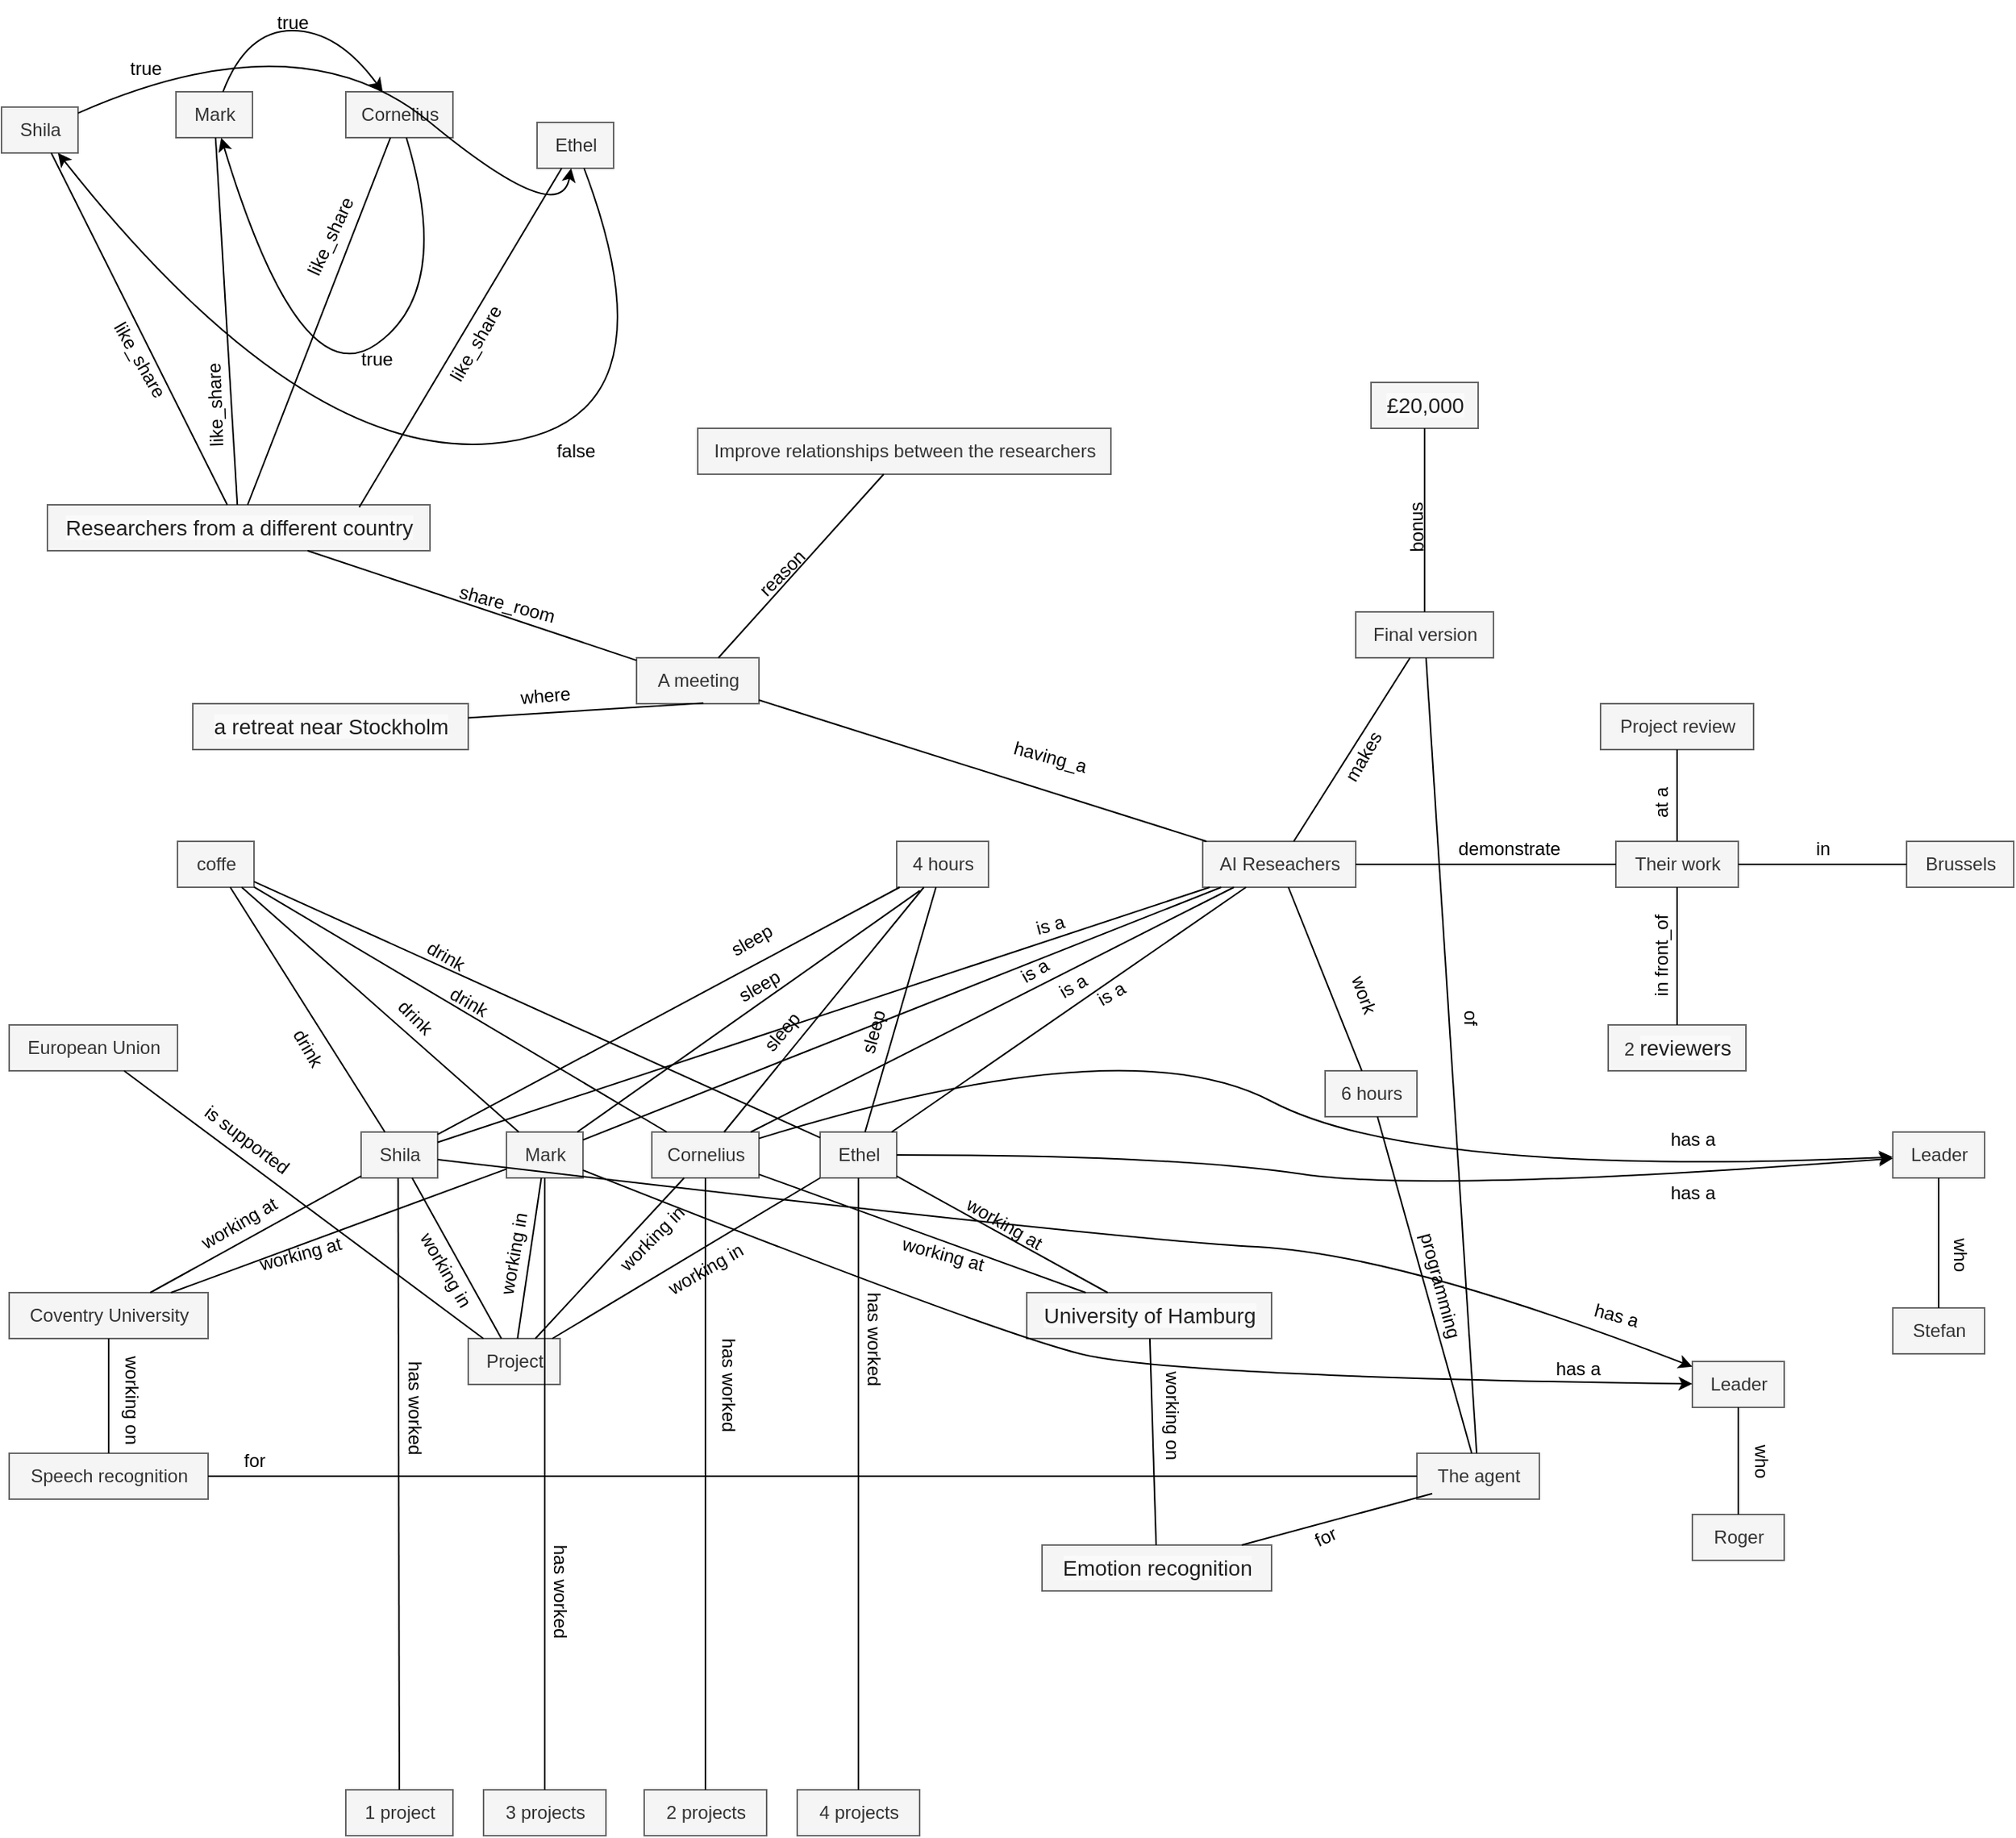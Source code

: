 <mxfile version="20.5.3" type="github">
  <diagram id="FXDxZQZHp6sqd9wIJKdn" name="Página-1">
    <mxGraphModel dx="1038" dy="1742" grid="1" gridSize="10" guides="1" tooltips="1" connect="1" arrows="1" fold="1" page="1" pageScale="1" pageWidth="827" pageHeight="1169" math="0" shadow="0">
      <root>
        <mxCell id="0" />
        <mxCell id="1" parent="0" />
        <mxCell id="Nr0Nqn4sbpoNYPIsYVH4-4" value="Mark" style="text;html=1;resizable=0;autosize=1;align=center;verticalAlign=middle;points=[];fillColor=#f5f5f5;strokeColor=#666666;rounded=0;fontColor=#333333;" parent="1" vertex="1">
          <mxGeometry x="335" y="300" width="50" height="30" as="geometry" />
        </mxCell>
        <mxCell id="Nr0Nqn4sbpoNYPIsYVH4-5" value="Shila" style="text;html=1;resizable=0;autosize=1;align=center;verticalAlign=middle;points=[];fillColor=#f5f5f5;strokeColor=#666666;rounded=0;fontColor=#333333;" parent="1" vertex="1">
          <mxGeometry x="240" y="300" width="50" height="30" as="geometry" />
        </mxCell>
        <mxCell id="Nr0Nqn4sbpoNYPIsYVH4-11" value="Cornelius" style="text;html=1;resizable=0;autosize=1;align=center;verticalAlign=middle;points=[];fillColor=#f5f5f5;strokeColor=#666666;rounded=0;fontColor=#333333;" parent="1" vertex="1">
          <mxGeometry x="430" y="300" width="70" height="30" as="geometry" />
        </mxCell>
        <mxCell id="Nr0Nqn4sbpoNYPIsYVH4-13" value="Ethel" style="text;html=1;resizable=0;autosize=1;align=center;verticalAlign=middle;points=[];fillColor=#f5f5f5;strokeColor=#666666;rounded=0;fontColor=#333333;" parent="1" vertex="1">
          <mxGeometry x="540" y="300" width="50" height="30" as="geometry" />
        </mxCell>
        <mxCell id="Nr0Nqn4sbpoNYPIsYVH4-16" value="Project" style="text;html=1;resizable=0;autosize=1;align=center;verticalAlign=middle;points=[];fillColor=#f5f5f5;strokeColor=#666666;rounded=0;fontColor=#333333;" parent="1" vertex="1">
          <mxGeometry x="310" y="435" width="60" height="30" as="geometry" />
        </mxCell>
        <mxCell id="Nr0Nqn4sbpoNYPIsYVH4-17" value="" style="endArrow=none;html=1;rounded=0;" parent="1" source="Nr0Nqn4sbpoNYPIsYVH4-16" target="Nr0Nqn4sbpoNYPIsYVH4-5" edge="1">
          <mxGeometry width="50" height="50" relative="1" as="geometry">
            <mxPoint x="580" y="525" as="sourcePoint" />
            <mxPoint x="630" y="475" as="targetPoint" />
            <Array as="points" />
          </mxGeometry>
        </mxCell>
        <mxCell id="Nr0Nqn4sbpoNYPIsYVH4-19" value="working in" style="text;html=1;resizable=0;autosize=1;align=center;verticalAlign=middle;points=[];fillColor=none;strokeColor=none;rounded=0;rotation=60;" parent="1" vertex="1">
          <mxGeometry x="255" y="375" width="80" height="30" as="geometry" />
        </mxCell>
        <mxCell id="Nr0Nqn4sbpoNYPIsYVH4-20" value="working in" style="text;html=1;resizable=0;autosize=1;align=center;verticalAlign=middle;points=[];fillColor=none;strokeColor=none;rounded=0;rotation=-80;" parent="1" vertex="1">
          <mxGeometry x="300" y="365" width="80" height="30" as="geometry" />
        </mxCell>
        <mxCell id="Nr0Nqn4sbpoNYPIsYVH4-21" value="working in" style="text;html=1;resizable=0;autosize=1;align=center;verticalAlign=middle;points=[];fillColor=none;strokeColor=none;rounded=0;rotation=-45;" parent="1" vertex="1">
          <mxGeometry x="390" y="355" width="80" height="30" as="geometry" />
        </mxCell>
        <mxCell id="Nr0Nqn4sbpoNYPIsYVH4-22" value="working in" style="text;html=1;resizable=0;autosize=1;align=center;verticalAlign=middle;points=[];fillColor=none;strokeColor=none;rounded=0;rotation=-30;" parent="1" vertex="1">
          <mxGeometry x="425" y="375" width="80" height="30" as="geometry" />
        </mxCell>
        <mxCell id="Nr0Nqn4sbpoNYPIsYVH4-23" value="" style="endArrow=none;html=1;rounded=0;" parent="1" source="Nr0Nqn4sbpoNYPIsYVH4-16" target="Nr0Nqn4sbpoNYPIsYVH4-4" edge="1">
          <mxGeometry width="50" height="50" relative="1" as="geometry">
            <mxPoint x="580" y="525" as="sourcePoint" />
            <mxPoint x="630" y="475" as="targetPoint" />
          </mxGeometry>
        </mxCell>
        <mxCell id="Nr0Nqn4sbpoNYPIsYVH4-24" value="" style="endArrow=none;html=1;rounded=0;" parent="1" source="Nr0Nqn4sbpoNYPIsYVH4-16" target="Nr0Nqn4sbpoNYPIsYVH4-11" edge="1">
          <mxGeometry width="50" height="50" relative="1" as="geometry">
            <mxPoint x="410" y="405" as="sourcePoint" />
            <mxPoint x="400" y="345" as="targetPoint" />
          </mxGeometry>
        </mxCell>
        <mxCell id="Nr0Nqn4sbpoNYPIsYVH4-25" value="" style="endArrow=none;html=1;rounded=0;" parent="1" source="Nr0Nqn4sbpoNYPIsYVH4-16" target="Nr0Nqn4sbpoNYPIsYVH4-13" edge="1">
          <mxGeometry width="50" height="50" relative="1" as="geometry">
            <mxPoint x="413.684" y="415" as="sourcePoint" />
            <mxPoint x="386.316" y="350" as="targetPoint" />
          </mxGeometry>
        </mxCell>
        <mxCell id="Nr0Nqn4sbpoNYPIsYVH4-26" value="European Union" style="text;html=1;resizable=0;autosize=1;align=center;verticalAlign=middle;points=[];fillColor=#f5f5f5;strokeColor=#666666;rounded=0;fontColor=#333333;" parent="1" vertex="1">
          <mxGeometry x="10" y="230" width="110" height="30" as="geometry" />
        </mxCell>
        <mxCell id="Nr0Nqn4sbpoNYPIsYVH4-27" value="" style="endArrow=none;html=1;rounded=0;" parent="1" source="Nr0Nqn4sbpoNYPIsYVH4-16" target="Nr0Nqn4sbpoNYPIsYVH4-26" edge="1">
          <mxGeometry width="50" height="50" relative="1" as="geometry">
            <mxPoint x="580" y="525" as="sourcePoint" />
            <mxPoint x="630" y="475" as="targetPoint" />
          </mxGeometry>
        </mxCell>
        <mxCell id="Nr0Nqn4sbpoNYPIsYVH4-36" value="is supported" style="text;html=1;resizable=0;autosize=1;align=center;verticalAlign=middle;points=[];fillColor=none;strokeColor=none;rounded=0;rotation=37;" parent="1" vertex="1">
          <mxGeometry x="120" y="290" width="90" height="30" as="geometry" />
        </mxCell>
        <mxCell id="Nr0Nqn4sbpoNYPIsYVH4-39" value="coffe" style="text;html=1;resizable=0;autosize=1;align=center;verticalAlign=middle;points=[];fillColor=#f5f5f5;strokeColor=#666666;rounded=0;fontColor=#333333;" parent="1" vertex="1">
          <mxGeometry x="120" y="110" width="50" height="30" as="geometry" />
        </mxCell>
        <mxCell id="Nr0Nqn4sbpoNYPIsYVH4-40" value="4 hours" style="text;html=1;resizable=0;autosize=1;align=center;verticalAlign=middle;points=[];fillColor=#f5f5f5;strokeColor=#666666;rounded=0;fontColor=#333333;" parent="1" vertex="1">
          <mxGeometry x="590" y="110" width="60" height="30" as="geometry" />
        </mxCell>
        <mxCell id="Nr0Nqn4sbpoNYPIsYVH4-41" value="" style="endArrow=none;html=1;rounded=0;" parent="1" source="Nr0Nqn4sbpoNYPIsYVH4-39" target="Nr0Nqn4sbpoNYPIsYVH4-5" edge="1">
          <mxGeometry width="50" height="50" relative="1" as="geometry">
            <mxPoint x="510" y="400" as="sourcePoint" />
            <mxPoint x="560" y="350" as="targetPoint" />
            <Array as="points" />
          </mxGeometry>
        </mxCell>
        <mxCell id="Nr0Nqn4sbpoNYPIsYVH4-42" value="" style="endArrow=none;html=1;rounded=0;" parent="1" source="Nr0Nqn4sbpoNYPIsYVH4-39" target="Nr0Nqn4sbpoNYPIsYVH4-4" edge="1">
          <mxGeometry width="50" height="50" relative="1" as="geometry">
            <mxPoint x="314.375" y="220" as="sourcePoint" />
            <mxPoint x="280.625" y="310" as="targetPoint" />
            <Array as="points" />
          </mxGeometry>
        </mxCell>
        <mxCell id="Nr0Nqn4sbpoNYPIsYVH4-43" value="" style="endArrow=none;html=1;rounded=0;" parent="1" source="Nr0Nqn4sbpoNYPIsYVH4-39" target="Nr0Nqn4sbpoNYPIsYVH4-11" edge="1">
          <mxGeometry width="50" height="50" relative="1" as="geometry">
            <mxPoint x="324.375" y="230" as="sourcePoint" />
            <mxPoint x="290.625" y="320" as="targetPoint" />
            <Array as="points" />
          </mxGeometry>
        </mxCell>
        <mxCell id="Nr0Nqn4sbpoNYPIsYVH4-44" value="" style="endArrow=none;html=1;rounded=0;" parent="1" source="Nr0Nqn4sbpoNYPIsYVH4-39" target="Nr0Nqn4sbpoNYPIsYVH4-13" edge="1">
          <mxGeometry width="50" height="50" relative="1" as="geometry">
            <mxPoint x="334.375" y="240" as="sourcePoint" />
            <mxPoint x="300.625" y="330" as="targetPoint" />
            <Array as="points" />
          </mxGeometry>
        </mxCell>
        <mxCell id="Nr0Nqn4sbpoNYPIsYVH4-45" value="" style="endArrow=none;html=1;rounded=0;" parent="1" source="Nr0Nqn4sbpoNYPIsYVH4-40" target="Nr0Nqn4sbpoNYPIsYVH4-5" edge="1">
          <mxGeometry width="50" height="50" relative="1" as="geometry">
            <mxPoint x="344.375" y="250" as="sourcePoint" />
            <mxPoint x="310.625" y="340" as="targetPoint" />
            <Array as="points" />
          </mxGeometry>
        </mxCell>
        <mxCell id="Nr0Nqn4sbpoNYPIsYVH4-46" value="" style="endArrow=none;html=1;rounded=0;exitX=0.253;exitY=1.073;exitDx=0;exitDy=0;exitPerimeter=0;" parent="1" source="Nr0Nqn4sbpoNYPIsYVH4-40" target="Nr0Nqn4sbpoNYPIsYVH4-4" edge="1">
          <mxGeometry width="50" height="50" relative="1" as="geometry">
            <mxPoint x="354.375" y="260" as="sourcePoint" />
            <mxPoint x="360" y="320" as="targetPoint" />
            <Array as="points" />
          </mxGeometry>
        </mxCell>
        <mxCell id="Nr0Nqn4sbpoNYPIsYVH4-47" value="" style="endArrow=none;html=1;rounded=0;" parent="1" source="Nr0Nqn4sbpoNYPIsYVH4-40" target="Nr0Nqn4sbpoNYPIsYVH4-11" edge="1">
          <mxGeometry width="50" height="50" relative="1" as="geometry">
            <mxPoint x="364.375" y="270" as="sourcePoint" />
            <mxPoint x="330.625" y="360" as="targetPoint" />
            <Array as="points" />
          </mxGeometry>
        </mxCell>
        <mxCell id="Nr0Nqn4sbpoNYPIsYVH4-48" value="" style="endArrow=none;html=1;rounded=0;" parent="1" source="Nr0Nqn4sbpoNYPIsYVH4-40" target="Nr0Nqn4sbpoNYPIsYVH4-13" edge="1">
          <mxGeometry width="50" height="50" relative="1" as="geometry">
            <mxPoint x="374.375" y="280" as="sourcePoint" />
            <mxPoint x="340.625" y="370" as="targetPoint" />
            <Array as="points" />
          </mxGeometry>
        </mxCell>
        <mxCell id="Nr0Nqn4sbpoNYPIsYVH4-50" value="drink" style="text;html=1;resizable=0;autosize=1;align=center;verticalAlign=middle;points=[];fillColor=none;strokeColor=none;rounded=0;rotation=30;" parent="1" vertex="1">
          <mxGeometry x="270" y="170" width="50" height="30" as="geometry" />
        </mxCell>
        <mxCell id="Nr0Nqn4sbpoNYPIsYVH4-51" value="drink" style="text;html=1;resizable=0;autosize=1;align=center;verticalAlign=middle;points=[];fillColor=none;strokeColor=none;rounded=0;rotation=30;" parent="1" vertex="1">
          <mxGeometry x="285" y="200" width="50" height="30" as="geometry" />
        </mxCell>
        <mxCell id="Nr0Nqn4sbpoNYPIsYVH4-52" value="drink" style="text;html=1;resizable=0;autosize=1;align=center;verticalAlign=middle;points=[];fillColor=none;strokeColor=none;rounded=0;rotation=45;" parent="1" vertex="1">
          <mxGeometry x="250" y="210" width="50" height="30" as="geometry" />
        </mxCell>
        <mxCell id="Nr0Nqn4sbpoNYPIsYVH4-53" value="drink" style="text;html=1;resizable=0;autosize=1;align=center;verticalAlign=middle;points=[];fillColor=none;strokeColor=none;rounded=0;rotation=60;" parent="1" vertex="1">
          <mxGeometry x="180" y="230" width="50" height="30" as="geometry" />
        </mxCell>
        <mxCell id="Nr0Nqn4sbpoNYPIsYVH4-54" value="sleep" style="text;html=1;resizable=0;autosize=1;align=center;verticalAlign=middle;points=[];fillColor=none;strokeColor=none;rounded=0;rotation=-30;" parent="1" vertex="1">
          <mxGeometry x="470" y="160" width="50" height="30" as="geometry" />
        </mxCell>
        <mxCell id="Nr0Nqn4sbpoNYPIsYVH4-55" value="sleep" style="text;html=1;resizable=0;autosize=1;align=center;verticalAlign=middle;points=[];fillColor=none;strokeColor=none;rounded=0;rotation=-30;" parent="1" vertex="1">
          <mxGeometry x="475" y="190" width="50" height="30" as="geometry" />
        </mxCell>
        <mxCell id="Nr0Nqn4sbpoNYPIsYVH4-56" value="sleep" style="text;html=1;resizable=0;autosize=1;align=center;verticalAlign=middle;points=[];fillColor=none;strokeColor=none;rounded=0;rotation=-50;" parent="1" vertex="1">
          <mxGeometry x="490" y="220" width="50" height="30" as="geometry" />
        </mxCell>
        <mxCell id="Nr0Nqn4sbpoNYPIsYVH4-57" value="sleep" style="text;html=1;resizable=0;autosize=1;align=center;verticalAlign=middle;points=[];fillColor=none;strokeColor=none;rounded=0;rotation=-75;" parent="1" vertex="1">
          <mxGeometry x="550" y="220" width="50" height="30" as="geometry" />
        </mxCell>
        <mxCell id="Nr0Nqn4sbpoNYPIsYVH4-58" value="Coventry University" style="text;html=1;resizable=0;autosize=1;align=center;verticalAlign=middle;points=[];fillColor=#f5f5f5;strokeColor=#666666;rounded=0;fontColor=#333333;" parent="1" vertex="1">
          <mxGeometry x="10" y="405" width="130" height="30" as="geometry" />
        </mxCell>
        <mxCell id="Nr0Nqn4sbpoNYPIsYVH4-59" value="" style="endArrow=none;html=1;rounded=0;" parent="1" source="Nr0Nqn4sbpoNYPIsYVH4-58" target="Nr0Nqn4sbpoNYPIsYVH4-5" edge="1">
          <mxGeometry width="50" height="50" relative="1" as="geometry">
            <mxPoint x="460" y="310" as="sourcePoint" />
            <mxPoint x="510" y="260" as="targetPoint" />
          </mxGeometry>
        </mxCell>
        <mxCell id="Nr0Nqn4sbpoNYPIsYVH4-60" value="" style="endArrow=none;html=1;rounded=0;" parent="1" source="Nr0Nqn4sbpoNYPIsYVH4-58" target="Nr0Nqn4sbpoNYPIsYVH4-4" edge="1">
          <mxGeometry width="50" height="50" relative="1" as="geometry">
            <mxPoint x="180" y="385" as="sourcePoint" />
            <mxPoint x="250" y="336.719" as="targetPoint" />
          </mxGeometry>
        </mxCell>
        <mxCell id="Nr0Nqn4sbpoNYPIsYVH4-61" value="working at" style="text;html=1;resizable=0;autosize=1;align=center;verticalAlign=middle;points=[];fillColor=none;strokeColor=none;rounded=0;rotation=-15;" parent="1" vertex="1">
          <mxGeometry x="160" y="365" width="80" height="30" as="geometry" />
        </mxCell>
        <mxCell id="Nr0Nqn4sbpoNYPIsYVH4-62" value="working at" style="text;html=1;resizable=0;autosize=1;align=center;verticalAlign=middle;points=[];fillColor=none;strokeColor=none;rounded=0;rotation=-30;" parent="1" vertex="1">
          <mxGeometry x="120" y="345" width="80" height="30" as="geometry" />
        </mxCell>
        <mxCell id="Nr0Nqn4sbpoNYPIsYVH4-63" value="&lt;span style=&quot;color: rgba(0, 0, 0, 0.87); font-family: &amp;quot;Work Sans&amp;quot;, sans-serif; font-size: 14px; text-align: start; background-color: rgb(250, 250, 250);&quot;&gt;University of Hamburg&lt;/span&gt;" style="text;html=1;resizable=0;autosize=1;align=center;verticalAlign=middle;points=[];fillColor=#f5f5f5;strokeColor=#666666;rounded=0;fontColor=#333333;" parent="1" vertex="1">
          <mxGeometry x="675" y="405" width="160" height="30" as="geometry" />
        </mxCell>
        <mxCell id="Nr0Nqn4sbpoNYPIsYVH4-64" value="" style="endArrow=none;html=1;rounded=0;" parent="1" source="Nr0Nqn4sbpoNYPIsYVH4-11" target="Nr0Nqn4sbpoNYPIsYVH4-63" edge="1">
          <mxGeometry width="50" height="50" relative="1" as="geometry">
            <mxPoint x="460" y="310" as="sourcePoint" />
            <mxPoint x="510" y="260" as="targetPoint" />
          </mxGeometry>
        </mxCell>
        <mxCell id="Nr0Nqn4sbpoNYPIsYVH4-65" value="" style="endArrow=none;html=1;rounded=0;" parent="1" source="Nr0Nqn4sbpoNYPIsYVH4-13" target="Nr0Nqn4sbpoNYPIsYVH4-63" edge="1">
          <mxGeometry width="50" height="50" relative="1" as="geometry">
            <mxPoint x="460" y="310" as="sourcePoint" />
            <mxPoint x="510" y="260" as="targetPoint" />
          </mxGeometry>
        </mxCell>
        <mxCell id="Nr0Nqn4sbpoNYPIsYVH4-66" value="working at" style="text;html=1;resizable=0;autosize=1;align=center;verticalAlign=middle;points=[];fillColor=none;strokeColor=none;rounded=0;rotation=15;" parent="1" vertex="1">
          <mxGeometry x="580" y="365" width="80" height="30" as="geometry" />
        </mxCell>
        <mxCell id="Nr0Nqn4sbpoNYPIsYVH4-67" value="working at" style="text;html=1;resizable=0;autosize=1;align=center;verticalAlign=middle;points=[];fillColor=none;strokeColor=none;rounded=0;rotation=30;" parent="1" vertex="1">
          <mxGeometry x="620" y="345" width="80" height="30" as="geometry" />
        </mxCell>
        <mxCell id="Nr0Nqn4sbpoNYPIsYVH4-68" value="Speech recognition" style="text;html=1;resizable=0;autosize=1;align=center;verticalAlign=middle;points=[];fillColor=#f5f5f5;strokeColor=#666666;rounded=0;fontColor=#333333;" parent="1" vertex="1">
          <mxGeometry x="10" y="510" width="130" height="30" as="geometry" />
        </mxCell>
        <mxCell id="Nr0Nqn4sbpoNYPIsYVH4-69" value="" style="endArrow=none;html=1;rounded=0;" parent="1" source="Nr0Nqn4sbpoNYPIsYVH4-68" target="Nr0Nqn4sbpoNYPIsYVH4-58" edge="1">
          <mxGeometry width="50" height="50" relative="1" as="geometry">
            <mxPoint x="490" y="390" as="sourcePoint" />
            <mxPoint x="540" y="340" as="targetPoint" />
          </mxGeometry>
        </mxCell>
        <mxCell id="Nr0Nqn4sbpoNYPIsYVH4-70" value="working on" style="text;html=1;resizable=0;autosize=1;align=center;verticalAlign=middle;points=[];fillColor=none;strokeColor=none;rounded=0;rotation=90;" parent="1" vertex="1">
          <mxGeometry x="50" y="460" width="80" height="30" as="geometry" />
        </mxCell>
        <mxCell id="Nr0Nqn4sbpoNYPIsYVH4-71" value="&lt;span style=&quot;color: rgba(0, 0, 0, 0.87); font-family: &amp;quot;Work Sans&amp;quot;, sans-serif; font-size: 14px; text-align: start; background-color: rgb(250, 250, 250);&quot;&gt;Emotion recognition&lt;/span&gt;" style="text;html=1;resizable=0;autosize=1;align=center;verticalAlign=middle;points=[];fillColor=#f5f5f5;strokeColor=#666666;rounded=0;fontColor=#333333;" parent="1" vertex="1">
          <mxGeometry x="685" y="570" width="150" height="30" as="geometry" />
        </mxCell>
        <mxCell id="Nr0Nqn4sbpoNYPIsYVH4-72" value="" style="endArrow=none;html=1;rounded=0;fontColor=#000000;" parent="1" source="Nr0Nqn4sbpoNYPIsYVH4-71" target="Nr0Nqn4sbpoNYPIsYVH4-63" edge="1">
          <mxGeometry width="50" height="50" relative="1" as="geometry">
            <mxPoint x="490" y="400" as="sourcePoint" />
            <mxPoint x="540" y="350" as="targetPoint" />
          </mxGeometry>
        </mxCell>
        <mxCell id="Nr0Nqn4sbpoNYPIsYVH4-73" value="working on" style="text;html=1;resizable=0;autosize=1;align=center;verticalAlign=middle;points=[];fillColor=none;strokeColor=none;rounded=0;fontColor=#000000;rotation=90;" parent="1" vertex="1">
          <mxGeometry x="730" y="470" width="80" height="30" as="geometry" />
        </mxCell>
        <mxCell id="Nr0Nqn4sbpoNYPIsYVH4-74" value="AI Reseachers" style="text;html=1;resizable=0;autosize=1;align=center;verticalAlign=middle;points=[];fillColor=#f5f5f5;strokeColor=#666666;rounded=0;fontColor=#333333;" parent="1" vertex="1">
          <mxGeometry x="790" y="110" width="100" height="30" as="geometry" />
        </mxCell>
        <mxCell id="Nr0Nqn4sbpoNYPIsYVH4-75" value="" style="endArrow=none;html=1;rounded=0;fontColor=#000000;" parent="1" source="Nr0Nqn4sbpoNYPIsYVH4-5" target="Nr0Nqn4sbpoNYPIsYVH4-74" edge="1">
          <mxGeometry width="50" height="50" relative="1" as="geometry">
            <mxPoint x="490" y="400" as="sourcePoint" />
            <mxPoint x="540" y="350" as="targetPoint" />
          </mxGeometry>
        </mxCell>
        <mxCell id="Nr0Nqn4sbpoNYPIsYVH4-76" value="" style="endArrow=none;html=1;rounded=0;fontColor=#000000;" parent="1" source="Nr0Nqn4sbpoNYPIsYVH4-4" target="Nr0Nqn4sbpoNYPIsYVH4-74" edge="1">
          <mxGeometry width="50" height="50" relative="1" as="geometry">
            <mxPoint x="300" y="319.944" as="sourcePoint" />
            <mxPoint x="670.0" y="245.112" as="targetPoint" />
          </mxGeometry>
        </mxCell>
        <mxCell id="Nr0Nqn4sbpoNYPIsYVH4-77" value="" style="endArrow=none;html=1;rounded=0;fontColor=#000000;" parent="1" source="Nr0Nqn4sbpoNYPIsYVH4-11" target="Nr0Nqn4sbpoNYPIsYVH4-74" edge="1">
          <mxGeometry width="50" height="50" relative="1" as="geometry">
            <mxPoint x="310" y="329.944" as="sourcePoint" />
            <mxPoint x="680.0" y="255.112" as="targetPoint" />
          </mxGeometry>
        </mxCell>
        <mxCell id="Nr0Nqn4sbpoNYPIsYVH4-78" value="" style="endArrow=none;html=1;rounded=0;fontColor=#000000;" parent="1" source="Nr0Nqn4sbpoNYPIsYVH4-13" target="Nr0Nqn4sbpoNYPIsYVH4-74" edge="1">
          <mxGeometry width="50" height="50" relative="1" as="geometry">
            <mxPoint x="320" y="339.944" as="sourcePoint" />
            <mxPoint x="690.0" y="265.112" as="targetPoint" />
          </mxGeometry>
        </mxCell>
        <mxCell id="Nr0Nqn4sbpoNYPIsYVH4-79" value="is a" style="text;html=1;resizable=0;autosize=1;align=center;verticalAlign=middle;points=[];fillColor=none;strokeColor=none;rounded=0;fontColor=#000000;rotation=-15;" parent="1" vertex="1">
          <mxGeometry x="670" y="150" width="40" height="30" as="geometry" />
        </mxCell>
        <mxCell id="Nr0Nqn4sbpoNYPIsYVH4-80" value="is a" style="text;html=1;resizable=0;autosize=1;align=center;verticalAlign=middle;points=[];fillColor=none;strokeColor=none;rounded=0;fontColor=#000000;rotation=-30;" parent="1" vertex="1">
          <mxGeometry x="660" y="180" width="40" height="30" as="geometry" />
        </mxCell>
        <mxCell id="Nr0Nqn4sbpoNYPIsYVH4-81" value="is a" style="text;html=1;resizable=0;autosize=1;align=center;verticalAlign=middle;points=[];fillColor=none;strokeColor=none;rounded=0;fontColor=#000000;rotation=-30;" parent="1" vertex="1">
          <mxGeometry x="685" y="190" width="40" height="30" as="geometry" />
        </mxCell>
        <mxCell id="Nr0Nqn4sbpoNYPIsYVH4-82" value="is a" style="text;html=1;resizable=0;autosize=1;align=center;verticalAlign=middle;points=[];fillColor=none;strokeColor=none;rounded=0;fontColor=#000000;rotation=-30;" parent="1" vertex="1">
          <mxGeometry x="710" y="195" width="40" height="30" as="geometry" />
        </mxCell>
        <mxCell id="Nr0Nqn4sbpoNYPIsYVH4-84" value="6 hours" style="text;html=1;resizable=0;autosize=1;align=center;verticalAlign=middle;points=[];fillColor=#f5f5f5;strokeColor=#666666;rounded=0;fontColor=#333333;" parent="1" vertex="1">
          <mxGeometry x="870" y="260" width="60" height="30" as="geometry" />
        </mxCell>
        <mxCell id="Nr0Nqn4sbpoNYPIsYVH4-85" value="The agent" style="text;html=1;resizable=0;autosize=1;align=center;verticalAlign=middle;points=[];fillColor=#f5f5f5;strokeColor=#666666;rounded=0;fontColor=#333333;" parent="1" vertex="1">
          <mxGeometry x="930" y="510" width="80" height="30" as="geometry" />
        </mxCell>
        <mxCell id="Nr0Nqn4sbpoNYPIsYVH4-86" value="" style="endArrow=none;html=1;rounded=0;fontColor=#000000;" parent="1" source="Nr0Nqn4sbpoNYPIsYVH4-74" target="Nr0Nqn4sbpoNYPIsYVH4-84" edge="1">
          <mxGeometry width="50" height="50" relative="1" as="geometry">
            <mxPoint x="490" y="400" as="sourcePoint" />
            <mxPoint x="540" y="350" as="targetPoint" />
          </mxGeometry>
        </mxCell>
        <mxCell id="Nr0Nqn4sbpoNYPIsYVH4-87" value="" style="endArrow=none;html=1;rounded=0;fontColor=#000000;" parent="1" source="Nr0Nqn4sbpoNYPIsYVH4-85" target="Nr0Nqn4sbpoNYPIsYVH4-84" edge="1">
          <mxGeometry width="50" height="50" relative="1" as="geometry">
            <mxPoint x="490" y="400" as="sourcePoint" />
            <mxPoint x="540" y="350" as="targetPoint" />
          </mxGeometry>
        </mxCell>
        <mxCell id="Nr0Nqn4sbpoNYPIsYVH4-88" value="work" style="text;html=1;resizable=0;autosize=1;align=center;verticalAlign=middle;points=[];fillColor=none;strokeColor=none;rounded=0;fontColor=#000000;rotation=70;" parent="1" vertex="1">
          <mxGeometry x="870" y="195" width="50" height="30" as="geometry" />
        </mxCell>
        <mxCell id="Nr0Nqn4sbpoNYPIsYVH4-90" value="programming" style="text;html=1;resizable=0;autosize=1;align=center;verticalAlign=middle;points=[];fillColor=none;strokeColor=none;rounded=0;fontColor=#000000;rotation=75;" parent="1" vertex="1">
          <mxGeometry x="900" y="385" width="90" height="30" as="geometry" />
        </mxCell>
        <mxCell id="Nr0Nqn4sbpoNYPIsYVH4-91" value="for" style="text;html=1;resizable=0;autosize=1;align=center;verticalAlign=middle;points=[];fillColor=none;strokeColor=none;rounded=0;fontColor=#000000;rotation=-25;" parent="1" vertex="1">
          <mxGeometry x="850" y="550" width="40" height="30" as="geometry" />
        </mxCell>
        <mxCell id="Nr0Nqn4sbpoNYPIsYVH4-92" value="for" style="text;html=1;resizable=0;autosize=1;align=center;verticalAlign=middle;points=[];fillColor=none;strokeColor=none;rounded=0;fontColor=#000000;" parent="1" vertex="1">
          <mxGeometry x="150" y="500" width="40" height="30" as="geometry" />
        </mxCell>
        <mxCell id="Nr0Nqn4sbpoNYPIsYVH4-93" value="" style="endArrow=none;html=1;rounded=0;fontColor=#000000;" parent="1" source="Nr0Nqn4sbpoNYPIsYVH4-68" target="Nr0Nqn4sbpoNYPIsYVH4-85" edge="1">
          <mxGeometry width="50" height="50" relative="1" as="geometry">
            <mxPoint x="490" y="400" as="sourcePoint" />
            <mxPoint x="540" y="350" as="targetPoint" />
          </mxGeometry>
        </mxCell>
        <mxCell id="Nr0Nqn4sbpoNYPIsYVH4-94" value="" style="endArrow=none;html=1;rounded=0;fontColor=#000000;" parent="1" source="Nr0Nqn4sbpoNYPIsYVH4-71" edge="1">
          <mxGeometry width="50" height="50" relative="1" as="geometry">
            <mxPoint x="164" y="562.787" as="sourcePoint" />
            <mxPoint x="940" y="536.362" as="targetPoint" />
          </mxGeometry>
        </mxCell>
        <mxCell id="Nr0Nqn4sbpoNYPIsYVH4-98" value="A meeting" style="text;html=1;resizable=0;autosize=1;align=center;verticalAlign=middle;points=[];fillColor=#f5f5f5;strokeColor=#666666;rounded=0;fontColor=#333333;" parent="1" vertex="1">
          <mxGeometry x="420" y="-10" width="80" height="30" as="geometry" />
        </mxCell>
        <mxCell id="Nr0Nqn4sbpoNYPIsYVH4-99" value="" style="endArrow=none;html=1;rounded=0;fontColor=#000000;" parent="1" source="Nr0Nqn4sbpoNYPIsYVH4-98" target="Nr0Nqn4sbpoNYPIsYVH4-74" edge="1">
          <mxGeometry width="50" height="50" relative="1" as="geometry">
            <mxPoint x="490" y="190" as="sourcePoint" />
            <mxPoint x="540" y="140" as="targetPoint" />
          </mxGeometry>
        </mxCell>
        <mxCell id="Nr0Nqn4sbpoNYPIsYVH4-100" value="having_a" style="text;html=1;resizable=0;autosize=1;align=center;verticalAlign=middle;points=[];fillColor=none;strokeColor=none;rounded=0;fontColor=#000000;rotation=15;" parent="1" vertex="1">
          <mxGeometry x="655" y="40" width="70" height="30" as="geometry" />
        </mxCell>
        <mxCell id="Nr0Nqn4sbpoNYPIsYVH4-101" value="&lt;span style=&quot;color: rgba(0, 0, 0, 0.87); font-family: &amp;quot;Work Sans&amp;quot;, sans-serif; font-size: 14px; text-align: start; background-color: rgb(250, 250, 250);&quot;&gt;a retreat near Stockholm&lt;/span&gt;" style="text;html=1;resizable=0;autosize=1;align=center;verticalAlign=middle;points=[];fillColor=#f5f5f5;strokeColor=#666666;rounded=0;fontColor=#333333;" parent="1" vertex="1">
          <mxGeometry x="130" y="20" width="180" height="30" as="geometry" />
        </mxCell>
        <mxCell id="Nr0Nqn4sbpoNYPIsYVH4-102" value="" style="endArrow=none;html=1;rounded=0;fontColor=#000000;entryX=0.546;entryY=0.986;entryDx=0;entryDy=0;entryPerimeter=0;" parent="1" source="Nr0Nqn4sbpoNYPIsYVH4-101" target="Nr0Nqn4sbpoNYPIsYVH4-98" edge="1">
          <mxGeometry width="50" height="50" relative="1" as="geometry">
            <mxPoint x="500" y="200" as="sourcePoint" />
            <mxPoint x="540" y="140" as="targetPoint" />
          </mxGeometry>
        </mxCell>
        <mxCell id="Nr0Nqn4sbpoNYPIsYVH4-104" value="where" style="text;html=1;resizable=0;autosize=1;align=center;verticalAlign=middle;points=[];fillColor=none;strokeColor=none;rounded=0;fontColor=#000000;rotation=-5;" parent="1" vertex="1">
          <mxGeometry x="330" width="60" height="30" as="geometry" />
        </mxCell>
        <mxCell id="Nr0Nqn4sbpoNYPIsYVH4-105" value="Improve relationships between the researchers" style="text;html=1;resizable=0;autosize=1;align=center;verticalAlign=middle;points=[];fillColor=#f5f5f5;strokeColor=#666666;rounded=0;fontColor=#333333;" parent="1" vertex="1">
          <mxGeometry x="460" y="-160" width="270" height="30" as="geometry" />
        </mxCell>
        <mxCell id="Nr0Nqn4sbpoNYPIsYVH4-106" value="" style="endArrow=none;html=1;rounded=0;fontColor=#000000;" parent="1" source="Nr0Nqn4sbpoNYPIsYVH4-98" target="Nr0Nqn4sbpoNYPIsYVH4-105" edge="1">
          <mxGeometry width="50" height="50" relative="1" as="geometry">
            <mxPoint x="490" y="-30" as="sourcePoint" />
            <mxPoint x="540" y="-80" as="targetPoint" />
          </mxGeometry>
        </mxCell>
        <mxCell id="Nr0Nqn4sbpoNYPIsYVH4-107" value="reason" style="text;html=1;resizable=0;autosize=1;align=center;verticalAlign=middle;points=[];fillColor=none;strokeColor=none;rounded=0;fontColor=#000000;rotation=-45;" parent="1" vertex="1">
          <mxGeometry x="485" y="-80" width="60" height="30" as="geometry" />
        </mxCell>
        <mxCell id="Nr0Nqn4sbpoNYPIsYVH4-108" value="&lt;span style=&quot;color: rgba(0, 0, 0, 0.87); font-family: &amp;quot;Work Sans&amp;quot;, sans-serif; font-size: 14px; text-align: start; background-color: rgb(250, 250, 250);&quot;&gt;Researchers from a different country&lt;/span&gt;" style="text;html=1;resizable=0;autosize=1;align=center;verticalAlign=middle;points=[];fillColor=#f5f5f5;strokeColor=#666666;rounded=0;fontColor=#333333;" parent="1" vertex="1">
          <mxGeometry x="35" y="-110" width="250" height="30" as="geometry" />
        </mxCell>
        <mxCell id="Nr0Nqn4sbpoNYPIsYVH4-109" value="" style="endArrow=none;html=1;rounded=0;fontColor=#000000;" parent="1" source="Nr0Nqn4sbpoNYPIsYVH4-98" target="Nr0Nqn4sbpoNYPIsYVH4-108" edge="1">
          <mxGeometry width="50" height="50" relative="1" as="geometry">
            <mxPoint x="490" y="-30" as="sourcePoint" />
            <mxPoint x="540" y="-80" as="targetPoint" />
          </mxGeometry>
        </mxCell>
        <mxCell id="Nr0Nqn4sbpoNYPIsYVH4-110" value="share_room" style="text;html=1;resizable=0;autosize=1;align=center;verticalAlign=middle;points=[];fillColor=none;strokeColor=none;rounded=0;fontColor=#000000;rotation=15;" parent="1" vertex="1">
          <mxGeometry x="290" y="-60" width="90" height="30" as="geometry" />
        </mxCell>
        <mxCell id="Nr0Nqn4sbpoNYPIsYVH4-111" value="Shila" style="text;html=1;resizable=0;autosize=1;align=center;verticalAlign=middle;points=[];fillColor=#f5f5f5;strokeColor=#666666;rounded=0;fontColor=#333333;" parent="1" vertex="1">
          <mxGeometry x="5" y="-370" width="50" height="30" as="geometry" />
        </mxCell>
        <mxCell id="Nr0Nqn4sbpoNYPIsYVH4-112" value="Mark" style="text;html=1;resizable=0;autosize=1;align=center;verticalAlign=middle;points=[];fillColor=#f5f5f5;strokeColor=#666666;rounded=0;fontColor=#333333;" parent="1" vertex="1">
          <mxGeometry x="119" y="-380" width="50" height="30" as="geometry" />
        </mxCell>
        <mxCell id="Nr0Nqn4sbpoNYPIsYVH4-113" value="Cornelius" style="text;html=1;resizable=0;autosize=1;align=center;verticalAlign=middle;points=[];fillColor=#f5f5f5;strokeColor=#666666;rounded=0;fontColor=#333333;" parent="1" vertex="1">
          <mxGeometry x="230" y="-380" width="70" height="30" as="geometry" />
        </mxCell>
        <mxCell id="Nr0Nqn4sbpoNYPIsYVH4-114" value="Ethel" style="text;html=1;resizable=0;autosize=1;align=center;verticalAlign=middle;points=[];fillColor=#f5f5f5;strokeColor=#666666;rounded=0;fontColor=#333333;" parent="1" vertex="1">
          <mxGeometry x="355" y="-360" width="50" height="30" as="geometry" />
        </mxCell>
        <mxCell id="Nr0Nqn4sbpoNYPIsYVH4-115" value="" style="endArrow=none;html=1;rounded=0;fontColor=#000000;" parent="1" source="Nr0Nqn4sbpoNYPIsYVH4-108" target="Nr0Nqn4sbpoNYPIsYVH4-111" edge="1">
          <mxGeometry width="50" height="50" relative="1" as="geometry">
            <mxPoint x="490" y="-180" as="sourcePoint" />
            <mxPoint x="540" y="-230" as="targetPoint" />
          </mxGeometry>
        </mxCell>
        <mxCell id="Nr0Nqn4sbpoNYPIsYVH4-116" value="" style="endArrow=none;html=1;rounded=0;fontColor=#000000;" parent="1" source="Nr0Nqn4sbpoNYPIsYVH4-108" target="Nr0Nqn4sbpoNYPIsYVH4-112" edge="1">
          <mxGeometry width="50" height="50" relative="1" as="geometry">
            <mxPoint x="160" y="-50" as="sourcePoint" />
            <mxPoint x="210" y="-100" as="targetPoint" />
          </mxGeometry>
        </mxCell>
        <mxCell id="Nr0Nqn4sbpoNYPIsYVH4-117" value="" style="endArrow=none;html=1;rounded=0;fontColor=#000000;" parent="1" source="Nr0Nqn4sbpoNYPIsYVH4-108" target="Nr0Nqn4sbpoNYPIsYVH4-113" edge="1">
          <mxGeometry width="50" height="50" relative="1" as="geometry">
            <mxPoint x="490" y="-180" as="sourcePoint" />
            <mxPoint x="540" y="-230" as="targetPoint" />
          </mxGeometry>
        </mxCell>
        <mxCell id="Nr0Nqn4sbpoNYPIsYVH4-118" value="" style="endArrow=none;html=1;rounded=0;fontColor=#000000;exitX=0.815;exitY=0.053;exitDx=0;exitDy=0;exitPerimeter=0;" parent="1" source="Nr0Nqn4sbpoNYPIsYVH4-108" target="Nr0Nqn4sbpoNYPIsYVH4-114" edge="1">
          <mxGeometry width="50" height="50" relative="1" as="geometry">
            <mxPoint x="390" y="-110" as="sourcePoint" />
            <mxPoint x="440" y="-160" as="targetPoint" />
          </mxGeometry>
        </mxCell>
        <mxCell id="Nr0Nqn4sbpoNYPIsYVH4-120" value="" style="curved=1;endArrow=classic;html=1;rounded=0;fontColor=#000000;" parent="1" source="Nr0Nqn4sbpoNYPIsYVH4-112" target="Nr0Nqn4sbpoNYPIsYVH4-113" edge="1">
          <mxGeometry width="50" height="50" relative="1" as="geometry">
            <mxPoint x="455" y="-280" as="sourcePoint" />
            <mxPoint x="505" y="-330" as="targetPoint" />
            <Array as="points">
              <mxPoint x="165" y="-420" />
              <mxPoint x="225" y="-420" />
            </Array>
          </mxGeometry>
        </mxCell>
        <mxCell id="Nr0Nqn4sbpoNYPIsYVH4-121" value="true" style="text;html=1;resizable=0;autosize=1;align=center;verticalAlign=middle;points=[];fillColor=none;strokeColor=none;rounded=0;fontColor=#000000;" parent="1" vertex="1">
          <mxGeometry x="175" y="-440" width="40" height="30" as="geometry" />
        </mxCell>
        <mxCell id="Nr0Nqn4sbpoNYPIsYVH4-122" value="" style="curved=1;endArrow=classic;html=1;rounded=0;fontColor=#000000;" parent="1" source="Nr0Nqn4sbpoNYPIsYVH4-113" target="Nr0Nqn4sbpoNYPIsYVH4-112" edge="1">
          <mxGeometry width="50" height="50" relative="1" as="geometry">
            <mxPoint x="490" y="-180" as="sourcePoint" />
            <mxPoint x="540" y="-230" as="targetPoint" />
            <Array as="points">
              <mxPoint x="300" y="-250" />
              <mxPoint x="200" y="-180" />
            </Array>
          </mxGeometry>
        </mxCell>
        <mxCell id="Nr0Nqn4sbpoNYPIsYVH4-123" value="true" style="text;html=1;resizable=0;autosize=1;align=center;verticalAlign=middle;points=[];fillColor=none;strokeColor=none;rounded=0;fontColor=#000000;" parent="1" vertex="1">
          <mxGeometry x="230" y="-220" width="40" height="30" as="geometry" />
        </mxCell>
        <mxCell id="Nr0Nqn4sbpoNYPIsYVH4-124" value="" style="curved=1;endArrow=classic;html=1;rounded=0;fontColor=#000000;" parent="1" source="Nr0Nqn4sbpoNYPIsYVH4-111" target="Nr0Nqn4sbpoNYPIsYVH4-114" edge="1">
          <mxGeometry width="50" height="50" relative="1" as="geometry">
            <mxPoint x="490" y="-180" as="sourcePoint" />
            <mxPoint x="540" y="-230" as="targetPoint" />
            <Array as="points">
              <mxPoint x="200" y="-430" />
              <mxPoint x="370" y="-290" />
            </Array>
          </mxGeometry>
        </mxCell>
        <mxCell id="Nr0Nqn4sbpoNYPIsYVH4-125" value="true" style="text;html=1;resizable=0;autosize=1;align=center;verticalAlign=middle;points=[];fillColor=none;strokeColor=none;rounded=0;fontColor=#000000;" parent="1" vertex="1">
          <mxGeometry x="79" y="-410" width="40" height="30" as="geometry" />
        </mxCell>
        <mxCell id="Nr0Nqn4sbpoNYPIsYVH4-128" value="" style="curved=1;endArrow=classic;html=1;rounded=0;fontColor=#000000;" parent="1" source="Nr0Nqn4sbpoNYPIsYVH4-114" target="Nr0Nqn4sbpoNYPIsYVH4-111" edge="1">
          <mxGeometry width="50" height="50" relative="1" as="geometry">
            <mxPoint x="490" y="-180" as="sourcePoint" />
            <mxPoint x="540" y="-230" as="targetPoint" />
            <Array as="points">
              <mxPoint x="450" y="-160" />
              <mxPoint x="200" y="-140" />
            </Array>
          </mxGeometry>
        </mxCell>
        <mxCell id="Nr0Nqn4sbpoNYPIsYVH4-129" value="false" style="text;html=1;resizable=0;autosize=1;align=center;verticalAlign=middle;points=[];fillColor=none;strokeColor=none;rounded=0;fontColor=#000000;" parent="1" vertex="1">
          <mxGeometry x="355" y="-160" width="50" height="30" as="geometry" />
        </mxCell>
        <mxCell id="Nr0Nqn4sbpoNYPIsYVH4-130" value="like_share" style="text;html=1;resizable=0;autosize=1;align=center;verticalAlign=middle;points=[];fillColor=none;strokeColor=none;rounded=0;fontColor=#000000;rotation=-65;" parent="1" vertex="1">
          <mxGeometry x="180" y="-300" width="80" height="30" as="geometry" />
        </mxCell>
        <mxCell id="Nr0Nqn4sbpoNYPIsYVH4-131" value="like_share" style="text;html=1;resizable=0;autosize=1;align=center;verticalAlign=middle;points=[];fillColor=none;strokeColor=none;rounded=0;fontColor=#000000;rotation=-60;" parent="1" vertex="1">
          <mxGeometry x="275" y="-230" width="80" height="30" as="geometry" />
        </mxCell>
        <mxCell id="Nr0Nqn4sbpoNYPIsYVH4-132" value="like_share" style="text;html=1;resizable=0;autosize=1;align=center;verticalAlign=middle;points=[];fillColor=none;strokeColor=none;rounded=0;fontColor=#000000;rotation=60;" parent="1" vertex="1">
          <mxGeometry x="55" y="-220" width="80" height="30" as="geometry" />
        </mxCell>
        <mxCell id="Nr0Nqn4sbpoNYPIsYVH4-133" value="like_share" style="text;html=1;resizable=0;autosize=1;align=center;verticalAlign=middle;points=[];fillColor=none;strokeColor=none;rounded=0;fontColor=#000000;rotation=-92;" parent="1" vertex="1">
          <mxGeometry x="105" y="-190" width="80" height="30" as="geometry" />
        </mxCell>
        <mxCell id="Nr0Nqn4sbpoNYPIsYVH4-137" value="Final version" style="text;html=1;resizable=0;autosize=1;align=center;verticalAlign=middle;points=[];fillColor=#f5f5f5;strokeColor=#666666;rounded=0;fontColor=#333333;" parent="1" vertex="1">
          <mxGeometry x="890" y="-40" width="90" height="30" as="geometry" />
        </mxCell>
        <mxCell id="Nr0Nqn4sbpoNYPIsYVH4-138" value="" style="endArrow=none;html=1;rounded=0;fontColor=#000000;" parent="1" source="Nr0Nqn4sbpoNYPIsYVH4-74" target="Nr0Nqn4sbpoNYPIsYVH4-137" edge="1">
          <mxGeometry width="50" height="50" relative="1" as="geometry">
            <mxPoint x="490" y="110" as="sourcePoint" />
            <mxPoint x="540" y="60" as="targetPoint" />
          </mxGeometry>
        </mxCell>
        <mxCell id="Nr0Nqn4sbpoNYPIsYVH4-139" value="makes" style="text;html=1;resizable=0;autosize=1;align=center;verticalAlign=middle;points=[];fillColor=none;strokeColor=none;rounded=0;fontColor=#000000;rotation=-60;" parent="1" vertex="1">
          <mxGeometry x="865" y="40" width="60" height="30" as="geometry" />
        </mxCell>
        <mxCell id="Nr0Nqn4sbpoNYPIsYVH4-141" value="of" style="text;html=1;resizable=0;autosize=1;align=center;verticalAlign=middle;points=[];fillColor=none;strokeColor=none;rounded=0;fontColor=#000000;rotation=90;" parent="1" vertex="1">
          <mxGeometry x="950" y="210" width="30" height="30" as="geometry" />
        </mxCell>
        <mxCell id="Nr0Nqn4sbpoNYPIsYVH4-142" value="" style="endArrow=none;html=1;rounded=0;fontColor=#000000;" parent="1" source="Nr0Nqn4sbpoNYPIsYVH4-85" target="Nr0Nqn4sbpoNYPIsYVH4-137" edge="1">
          <mxGeometry width="50" height="50" relative="1" as="geometry">
            <mxPoint x="490" y="320" as="sourcePoint" />
            <mxPoint x="540" y="270" as="targetPoint" />
          </mxGeometry>
        </mxCell>
        <mxCell id="Nr0Nqn4sbpoNYPIsYVH4-143" value="&lt;span style=&quot;color: rgba(0, 0, 0, 0.87); font-family: &amp;quot;Work Sans&amp;quot;, sans-serif; font-size: 14px; text-align: start; background-color: rgb(250, 250, 250);&quot;&gt;£20,000&lt;/span&gt;" style="text;html=1;resizable=0;autosize=1;align=center;verticalAlign=middle;points=[];fillColor=#f5f5f5;strokeColor=#666666;rounded=0;fontColor=#333333;" parent="1" vertex="1">
          <mxGeometry x="900" y="-190" width="70" height="30" as="geometry" />
        </mxCell>
        <mxCell id="Nr0Nqn4sbpoNYPIsYVH4-144" value="" style="endArrow=none;html=1;rounded=0;fontColor=#000000;" parent="1" source="Nr0Nqn4sbpoNYPIsYVH4-137" target="Nr0Nqn4sbpoNYPIsYVH4-143" edge="1">
          <mxGeometry width="50" height="50" relative="1" as="geometry">
            <mxPoint x="490" y="-70" as="sourcePoint" />
            <mxPoint x="540" y="-120" as="targetPoint" />
          </mxGeometry>
        </mxCell>
        <mxCell id="Nr0Nqn4sbpoNYPIsYVH4-145" value="bonus" style="text;html=1;resizable=0;autosize=1;align=center;verticalAlign=middle;points=[];fillColor=none;strokeColor=none;rounded=0;fontColor=#000000;rotation=-91;" parent="1" vertex="1">
          <mxGeometry x="900" y="-110" width="60" height="30" as="geometry" />
        </mxCell>
        <mxCell id="Nr0Nqn4sbpoNYPIsYVH4-146" value="has worked" style="text;html=1;resizable=0;autosize=1;align=center;verticalAlign=middle;points=[];fillColor=none;strokeColor=none;rounded=0;fontColor=#000000;rotation=90;" parent="1" vertex="1">
          <mxGeometry x="235" y="465" width="80" height="30" as="geometry" />
        </mxCell>
        <mxCell id="Nr0Nqn4sbpoNYPIsYVH4-147" value="has worked" style="text;html=1;resizable=0;autosize=1;align=center;verticalAlign=middle;points=[];fillColor=none;strokeColor=none;rounded=0;fontColor=#000000;rotation=90;" parent="1" vertex="1">
          <mxGeometry x="330" y="585" width="80" height="30" as="geometry" />
        </mxCell>
        <mxCell id="Nr0Nqn4sbpoNYPIsYVH4-148" value="has worked" style="text;html=1;resizable=0;autosize=1;align=center;verticalAlign=middle;points=[];fillColor=none;strokeColor=none;rounded=0;fontColor=#000000;rotation=90;" parent="1" vertex="1">
          <mxGeometry x="440" y="450" width="80" height="30" as="geometry" />
        </mxCell>
        <mxCell id="Nr0Nqn4sbpoNYPIsYVH4-149" value="has worked" style="text;html=1;resizable=0;autosize=1;align=center;verticalAlign=middle;points=[];fillColor=none;strokeColor=none;rounded=0;fontColor=#000000;rotation=90;" parent="1" vertex="1">
          <mxGeometry x="535" y="420" width="80" height="30" as="geometry" />
        </mxCell>
        <mxCell id="Nr0Nqn4sbpoNYPIsYVH4-150" value="4 projects" style="text;html=1;resizable=0;autosize=1;align=center;verticalAlign=middle;points=[];fillColor=#f5f5f5;strokeColor=#666666;rounded=0;fontColor=#333333;" parent="1" vertex="1">
          <mxGeometry x="525" y="730" width="80" height="30" as="geometry" />
        </mxCell>
        <mxCell id="Nr0Nqn4sbpoNYPIsYVH4-151" value="2 projects" style="text;html=1;resizable=0;autosize=1;align=center;verticalAlign=middle;points=[];fillColor=#f5f5f5;strokeColor=#666666;rounded=0;fontColor=#333333;" parent="1" vertex="1">
          <mxGeometry x="425" y="730" width="80" height="30" as="geometry" />
        </mxCell>
        <mxCell id="Nr0Nqn4sbpoNYPIsYVH4-152" value="1 project" style="text;html=1;resizable=0;autosize=1;align=center;verticalAlign=middle;points=[];fillColor=#f5f5f5;strokeColor=#666666;rounded=0;fontColor=#333333;" parent="1" vertex="1">
          <mxGeometry x="230" y="730" width="70" height="30" as="geometry" />
        </mxCell>
        <mxCell id="Nr0Nqn4sbpoNYPIsYVH4-153" value="3 projects" style="text;html=1;resizable=0;autosize=1;align=center;verticalAlign=middle;points=[];fillColor=#f5f5f5;strokeColor=#666666;rounded=0;fontColor=#333333;" parent="1" vertex="1">
          <mxGeometry x="320" y="730" width="80" height="30" as="geometry" />
        </mxCell>
        <mxCell id="Nr0Nqn4sbpoNYPIsYVH4-157" value="" style="endArrow=none;html=1;rounded=0;fontColor=#000000;" parent="1" source="Nr0Nqn4sbpoNYPIsYVH4-150" target="Nr0Nqn4sbpoNYPIsYVH4-13" edge="1">
          <mxGeometry width="50" height="50" relative="1" as="geometry">
            <mxPoint x="490" y="470" as="sourcePoint" />
            <mxPoint x="540" y="420" as="targetPoint" />
          </mxGeometry>
        </mxCell>
        <mxCell id="Nr0Nqn4sbpoNYPIsYVH4-158" value="" style="endArrow=none;html=1;rounded=0;fontColor=#000000;" parent="1" source="Nr0Nqn4sbpoNYPIsYVH4-151" target="Nr0Nqn4sbpoNYPIsYVH4-11" edge="1">
          <mxGeometry width="50" height="50" relative="1" as="geometry">
            <mxPoint x="575" y="740.0" as="sourcePoint" />
            <mxPoint x="575" y="340" as="targetPoint" />
          </mxGeometry>
        </mxCell>
        <mxCell id="Nr0Nqn4sbpoNYPIsYVH4-159" value="" style="endArrow=none;html=1;rounded=0;fontColor=#000000;" parent="1" source="Nr0Nqn4sbpoNYPIsYVH4-153" target="Nr0Nqn4sbpoNYPIsYVH4-4" edge="1">
          <mxGeometry width="50" height="50" relative="1" as="geometry">
            <mxPoint x="585" y="750.0" as="sourcePoint" />
            <mxPoint x="585" y="350" as="targetPoint" />
          </mxGeometry>
        </mxCell>
        <mxCell id="Nr0Nqn4sbpoNYPIsYVH4-160" value="" style="endArrow=none;html=1;rounded=0;fontColor=#000000;entryX=0.484;entryY=1.006;entryDx=0;entryDy=0;entryPerimeter=0;" parent="1" source="Nr0Nqn4sbpoNYPIsYVH4-152" target="Nr0Nqn4sbpoNYPIsYVH4-5" edge="1">
          <mxGeometry width="50" height="50" relative="1" as="geometry">
            <mxPoint x="595" y="760.0" as="sourcePoint" />
            <mxPoint x="595" y="360" as="targetPoint" />
          </mxGeometry>
        </mxCell>
        <mxCell id="Nr0Nqn4sbpoNYPIsYVH4-162" value="Leader" style="text;html=1;resizable=0;autosize=1;align=center;verticalAlign=middle;points=[];fillColor=#f5f5f5;strokeColor=#666666;rounded=0;fontColor=#333333;" parent="1" vertex="1">
          <mxGeometry x="1110" y="450" width="60" height="30" as="geometry" />
        </mxCell>
        <mxCell id="Nr0Nqn4sbpoNYPIsYVH4-163" value="Leader" style="text;html=1;resizable=0;autosize=1;align=center;verticalAlign=middle;points=[];fillColor=#f5f5f5;strokeColor=#666666;rounded=0;fontColor=#333333;" parent="1" vertex="1">
          <mxGeometry x="1241" y="300" width="60" height="30" as="geometry" />
        </mxCell>
        <mxCell id="Nr0Nqn4sbpoNYPIsYVH4-164" value="" style="curved=1;endArrow=classic;html=1;rounded=0;fontColor=#000000;" parent="1" source="Nr0Nqn4sbpoNYPIsYVH4-5" target="Nr0Nqn4sbpoNYPIsYVH4-162" edge="1">
          <mxGeometry width="50" height="50" relative="1" as="geometry">
            <mxPoint x="490" y="340" as="sourcePoint" />
            <mxPoint x="540" y="290" as="targetPoint" />
            <Array as="points">
              <mxPoint x="730" y="370" />
              <mxPoint x="920" y="380" />
            </Array>
          </mxGeometry>
        </mxCell>
        <mxCell id="Nr0Nqn4sbpoNYPIsYVH4-165" value="" style="curved=1;endArrow=classic;html=1;rounded=0;fontColor=#000000;" parent="1" source="Nr0Nqn4sbpoNYPIsYVH4-4" target="Nr0Nqn4sbpoNYPIsYVH4-162" edge="1">
          <mxGeometry width="50" height="50" relative="1" as="geometry">
            <mxPoint x="300" y="327.957" as="sourcePoint" />
            <mxPoint x="1040" y="382.143" as="targetPoint" />
            <Array as="points">
              <mxPoint x="650" y="430" />
              <mxPoint x="770" y="460" />
            </Array>
          </mxGeometry>
        </mxCell>
        <mxCell id="Nr0Nqn4sbpoNYPIsYVH4-166" value="" style="curved=1;endArrow=classic;html=1;rounded=0;fontColor=#000000;" parent="1" source="Nr0Nqn4sbpoNYPIsYVH4-11" target="Nr0Nqn4sbpoNYPIsYVH4-163" edge="1">
          <mxGeometry width="50" height="50" relative="1" as="geometry">
            <mxPoint x="395" y="329.276" as="sourcePoint" />
            <mxPoint x="1040" y="384.615" as="targetPoint" />
            <Array as="points">
              <mxPoint x="740" y="230" />
              <mxPoint x="930" y="330" />
            </Array>
          </mxGeometry>
        </mxCell>
        <mxCell id="Nr0Nqn4sbpoNYPIsYVH4-167" value="" style="curved=1;endArrow=classic;html=1;rounded=0;fontColor=#000000;" parent="1" source="Nr0Nqn4sbpoNYPIsYVH4-13" target="Nr0Nqn4sbpoNYPIsYVH4-163" edge="1">
          <mxGeometry width="50" height="50" relative="1" as="geometry">
            <mxPoint x="510" y="314.182" as="sourcePoint" />
            <mxPoint x="1040" y="328.462" as="targetPoint" />
            <Array as="points">
              <mxPoint x="770" y="315" />
              <mxPoint x="940" y="340" />
            </Array>
          </mxGeometry>
        </mxCell>
        <mxCell id="Nr0Nqn4sbpoNYPIsYVH4-168" value="has a" style="text;html=1;resizable=0;autosize=1;align=center;verticalAlign=middle;points=[];fillColor=none;strokeColor=none;rounded=0;fontColor=#000000;" parent="1" vertex="1">
          <mxGeometry x="1010" y="440" width="50" height="30" as="geometry" />
        </mxCell>
        <mxCell id="Nr0Nqn4sbpoNYPIsYVH4-169" value="has a" style="text;html=1;resizable=0;autosize=1;align=center;verticalAlign=middle;points=[];fillColor=none;strokeColor=none;rounded=0;fontColor=#000000;rotation=15;" parent="1" vertex="1">
          <mxGeometry x="1035" y="405" width="50" height="30" as="geometry" />
        </mxCell>
        <mxCell id="Nr0Nqn4sbpoNYPIsYVH4-170" value="has a" style="text;html=1;resizable=0;autosize=1;align=center;verticalAlign=middle;points=[];fillColor=none;strokeColor=none;rounded=0;fontColor=#000000;" parent="1" vertex="1">
          <mxGeometry x="1085" y="290" width="50" height="30" as="geometry" />
        </mxCell>
        <mxCell id="Nr0Nqn4sbpoNYPIsYVH4-171" value="has a" style="text;html=1;resizable=0;autosize=1;align=center;verticalAlign=middle;points=[];fillColor=none;strokeColor=none;rounded=0;fontColor=#000000;" parent="1" vertex="1">
          <mxGeometry x="1085" y="325" width="50" height="30" as="geometry" />
        </mxCell>
        <mxCell id="Nr0Nqn4sbpoNYPIsYVH4-172" value="Roger" style="text;html=1;resizable=0;autosize=1;align=center;verticalAlign=middle;points=[];fillColor=#f5f5f5;strokeColor=#666666;rounded=0;fontColor=#333333;" parent="1" vertex="1">
          <mxGeometry x="1110" y="550" width="60" height="30" as="geometry" />
        </mxCell>
        <mxCell id="Nr0Nqn4sbpoNYPIsYVH4-173" value="Stefan" style="text;html=1;resizable=0;autosize=1;align=center;verticalAlign=middle;points=[];fillColor=#f5f5f5;strokeColor=#666666;rounded=0;fontColor=#333333;" parent="1" vertex="1">
          <mxGeometry x="1241" y="415" width="60" height="30" as="geometry" />
        </mxCell>
        <mxCell id="Nr0Nqn4sbpoNYPIsYVH4-174" value="" style="endArrow=none;html=1;rounded=0;fontColor=#000000;" parent="1" source="Nr0Nqn4sbpoNYPIsYVH4-172" target="Nr0Nqn4sbpoNYPIsYVH4-162" edge="1">
          <mxGeometry width="50" height="50" relative="1" as="geometry">
            <mxPoint x="780" y="340" as="sourcePoint" />
            <mxPoint x="830" y="290" as="targetPoint" />
          </mxGeometry>
        </mxCell>
        <mxCell id="Nr0Nqn4sbpoNYPIsYVH4-175" value="who" style="text;html=1;resizable=0;autosize=1;align=center;verticalAlign=middle;points=[];fillColor=none;strokeColor=none;rounded=0;fontColor=#000000;rotation=90;" parent="1" vertex="1">
          <mxGeometry x="1130" y="500" width="50" height="30" as="geometry" />
        </mxCell>
        <mxCell id="Nr0Nqn4sbpoNYPIsYVH4-176" value="" style="endArrow=none;html=1;rounded=0;fontColor=#000000;" parent="1" source="Nr0Nqn4sbpoNYPIsYVH4-173" target="Nr0Nqn4sbpoNYPIsYVH4-163" edge="1">
          <mxGeometry width="50" height="50" relative="1" as="geometry">
            <mxPoint x="780" y="340" as="sourcePoint" />
            <mxPoint x="1280" y="330" as="targetPoint" />
          </mxGeometry>
        </mxCell>
        <mxCell id="Nr0Nqn4sbpoNYPIsYVH4-177" value="who" style="text;html=1;resizable=0;autosize=1;align=center;verticalAlign=middle;points=[];fillColor=none;strokeColor=none;rounded=0;fontColor=#000000;rotation=90;" parent="1" vertex="1">
          <mxGeometry x="1260" y="365" width="50" height="30" as="geometry" />
        </mxCell>
        <mxCell id="Nr0Nqn4sbpoNYPIsYVH4-178" value="Their work" style="text;html=1;resizable=0;autosize=1;align=center;verticalAlign=middle;points=[];fillColor=#f5f5f5;strokeColor=#666666;rounded=0;fontColor=#333333;" parent="1" vertex="1">
          <mxGeometry x="1060" y="110" width="80" height="30" as="geometry" />
        </mxCell>
        <mxCell id="Nr0Nqn4sbpoNYPIsYVH4-179" value="Project review" style="text;html=1;resizable=0;autosize=1;align=center;verticalAlign=middle;points=[];fillColor=#f5f5f5;strokeColor=#666666;rounded=0;fontColor=#333333;" parent="1" vertex="1">
          <mxGeometry x="1050" y="20" width="100" height="30" as="geometry" />
        </mxCell>
        <mxCell id="Nr0Nqn4sbpoNYPIsYVH4-180" value="Brussels" style="text;html=1;resizable=0;autosize=1;align=center;verticalAlign=middle;points=[];fillColor=#f5f5f5;strokeColor=#666666;rounded=0;fontColor=#333333;" parent="1" vertex="1">
          <mxGeometry x="1250" y="110" width="70" height="30" as="geometry" />
        </mxCell>
        <mxCell id="Nr0Nqn4sbpoNYPIsYVH4-181" value="2&amp;nbsp;&lt;span style=&quot;color: rgba(0, 0, 0, 0.87); font-family: &amp;quot;Work Sans&amp;quot;, sans-serif; font-size: 14px; text-align: start; background-color: rgb(250, 250, 250);&quot;&gt;reviewers&lt;/span&gt;" style="text;html=1;resizable=0;autosize=1;align=center;verticalAlign=middle;points=[];fillColor=#f5f5f5;strokeColor=#666666;rounded=0;fontColor=#333333;" parent="1" vertex="1">
          <mxGeometry x="1055" y="230" width="90" height="30" as="geometry" />
        </mxCell>
        <mxCell id="Nr0Nqn4sbpoNYPIsYVH4-182" value="" style="endArrow=none;html=1;rounded=0;fontColor=#000000;" parent="1" source="Nr0Nqn4sbpoNYPIsYVH4-178" target="Nr0Nqn4sbpoNYPIsYVH4-74" edge="1">
          <mxGeometry width="50" height="50" relative="1" as="geometry">
            <mxPoint x="780" y="160" as="sourcePoint" />
            <mxPoint x="830" y="110" as="targetPoint" />
          </mxGeometry>
        </mxCell>
        <mxCell id="Nr0Nqn4sbpoNYPIsYVH4-183" value="demonstrate" style="text;html=1;resizable=0;autosize=1;align=center;verticalAlign=middle;points=[];fillColor=none;strokeColor=none;rounded=0;fontColor=#000000;" parent="1" vertex="1">
          <mxGeometry x="945" y="100" width="90" height="30" as="geometry" />
        </mxCell>
        <mxCell id="Nr0Nqn4sbpoNYPIsYVH4-184" value="" style="endArrow=none;html=1;rounded=0;fontColor=#000000;" parent="1" source="Nr0Nqn4sbpoNYPIsYVH4-179" target="Nr0Nqn4sbpoNYPIsYVH4-178" edge="1">
          <mxGeometry width="50" height="50" relative="1" as="geometry">
            <mxPoint x="780" y="160" as="sourcePoint" />
            <mxPoint x="830" y="110" as="targetPoint" />
          </mxGeometry>
        </mxCell>
        <mxCell id="Nr0Nqn4sbpoNYPIsYVH4-185" value="" style="endArrow=none;html=1;rounded=0;fontColor=#000000;" parent="1" source="Nr0Nqn4sbpoNYPIsYVH4-180" target="Nr0Nqn4sbpoNYPIsYVH4-178" edge="1">
          <mxGeometry width="50" height="50" relative="1" as="geometry">
            <mxPoint x="1110" y="60" as="sourcePoint" />
            <mxPoint x="1110" y="120" as="targetPoint" />
          </mxGeometry>
        </mxCell>
        <mxCell id="Nr0Nqn4sbpoNYPIsYVH4-186" value="" style="endArrow=none;html=1;rounded=0;fontColor=#000000;" parent="1" source="Nr0Nqn4sbpoNYPIsYVH4-178" target="Nr0Nqn4sbpoNYPIsYVH4-181" edge="1">
          <mxGeometry width="50" height="50" relative="1" as="geometry">
            <mxPoint x="1120" y="70" as="sourcePoint" />
            <mxPoint x="1120" y="130" as="targetPoint" />
          </mxGeometry>
        </mxCell>
        <mxCell id="Nr0Nqn4sbpoNYPIsYVH4-187" value="at a" style="text;html=1;resizable=0;autosize=1;align=center;verticalAlign=middle;points=[];fillColor=none;strokeColor=none;rounded=0;fontColor=#000000;rotation=270;" parent="1" vertex="1">
          <mxGeometry x="1070" y="70" width="40" height="30" as="geometry" />
        </mxCell>
        <mxCell id="Nr0Nqn4sbpoNYPIsYVH4-189" value="in" style="text;html=1;resizable=0;autosize=1;align=center;verticalAlign=middle;points=[];fillColor=none;strokeColor=none;rounded=0;fontColor=#000000;" parent="1" vertex="1">
          <mxGeometry x="1180" y="100" width="30" height="30" as="geometry" />
        </mxCell>
        <mxCell id="Nr0Nqn4sbpoNYPIsYVH4-190" value="in front_of" style="text;html=1;resizable=0;autosize=1;align=center;verticalAlign=middle;points=[];fillColor=none;strokeColor=none;rounded=0;fontColor=#000000;rotation=270;" parent="1" vertex="1">
          <mxGeometry x="1050" y="170" width="80" height="30" as="geometry" />
        </mxCell>
      </root>
    </mxGraphModel>
  </diagram>
</mxfile>
